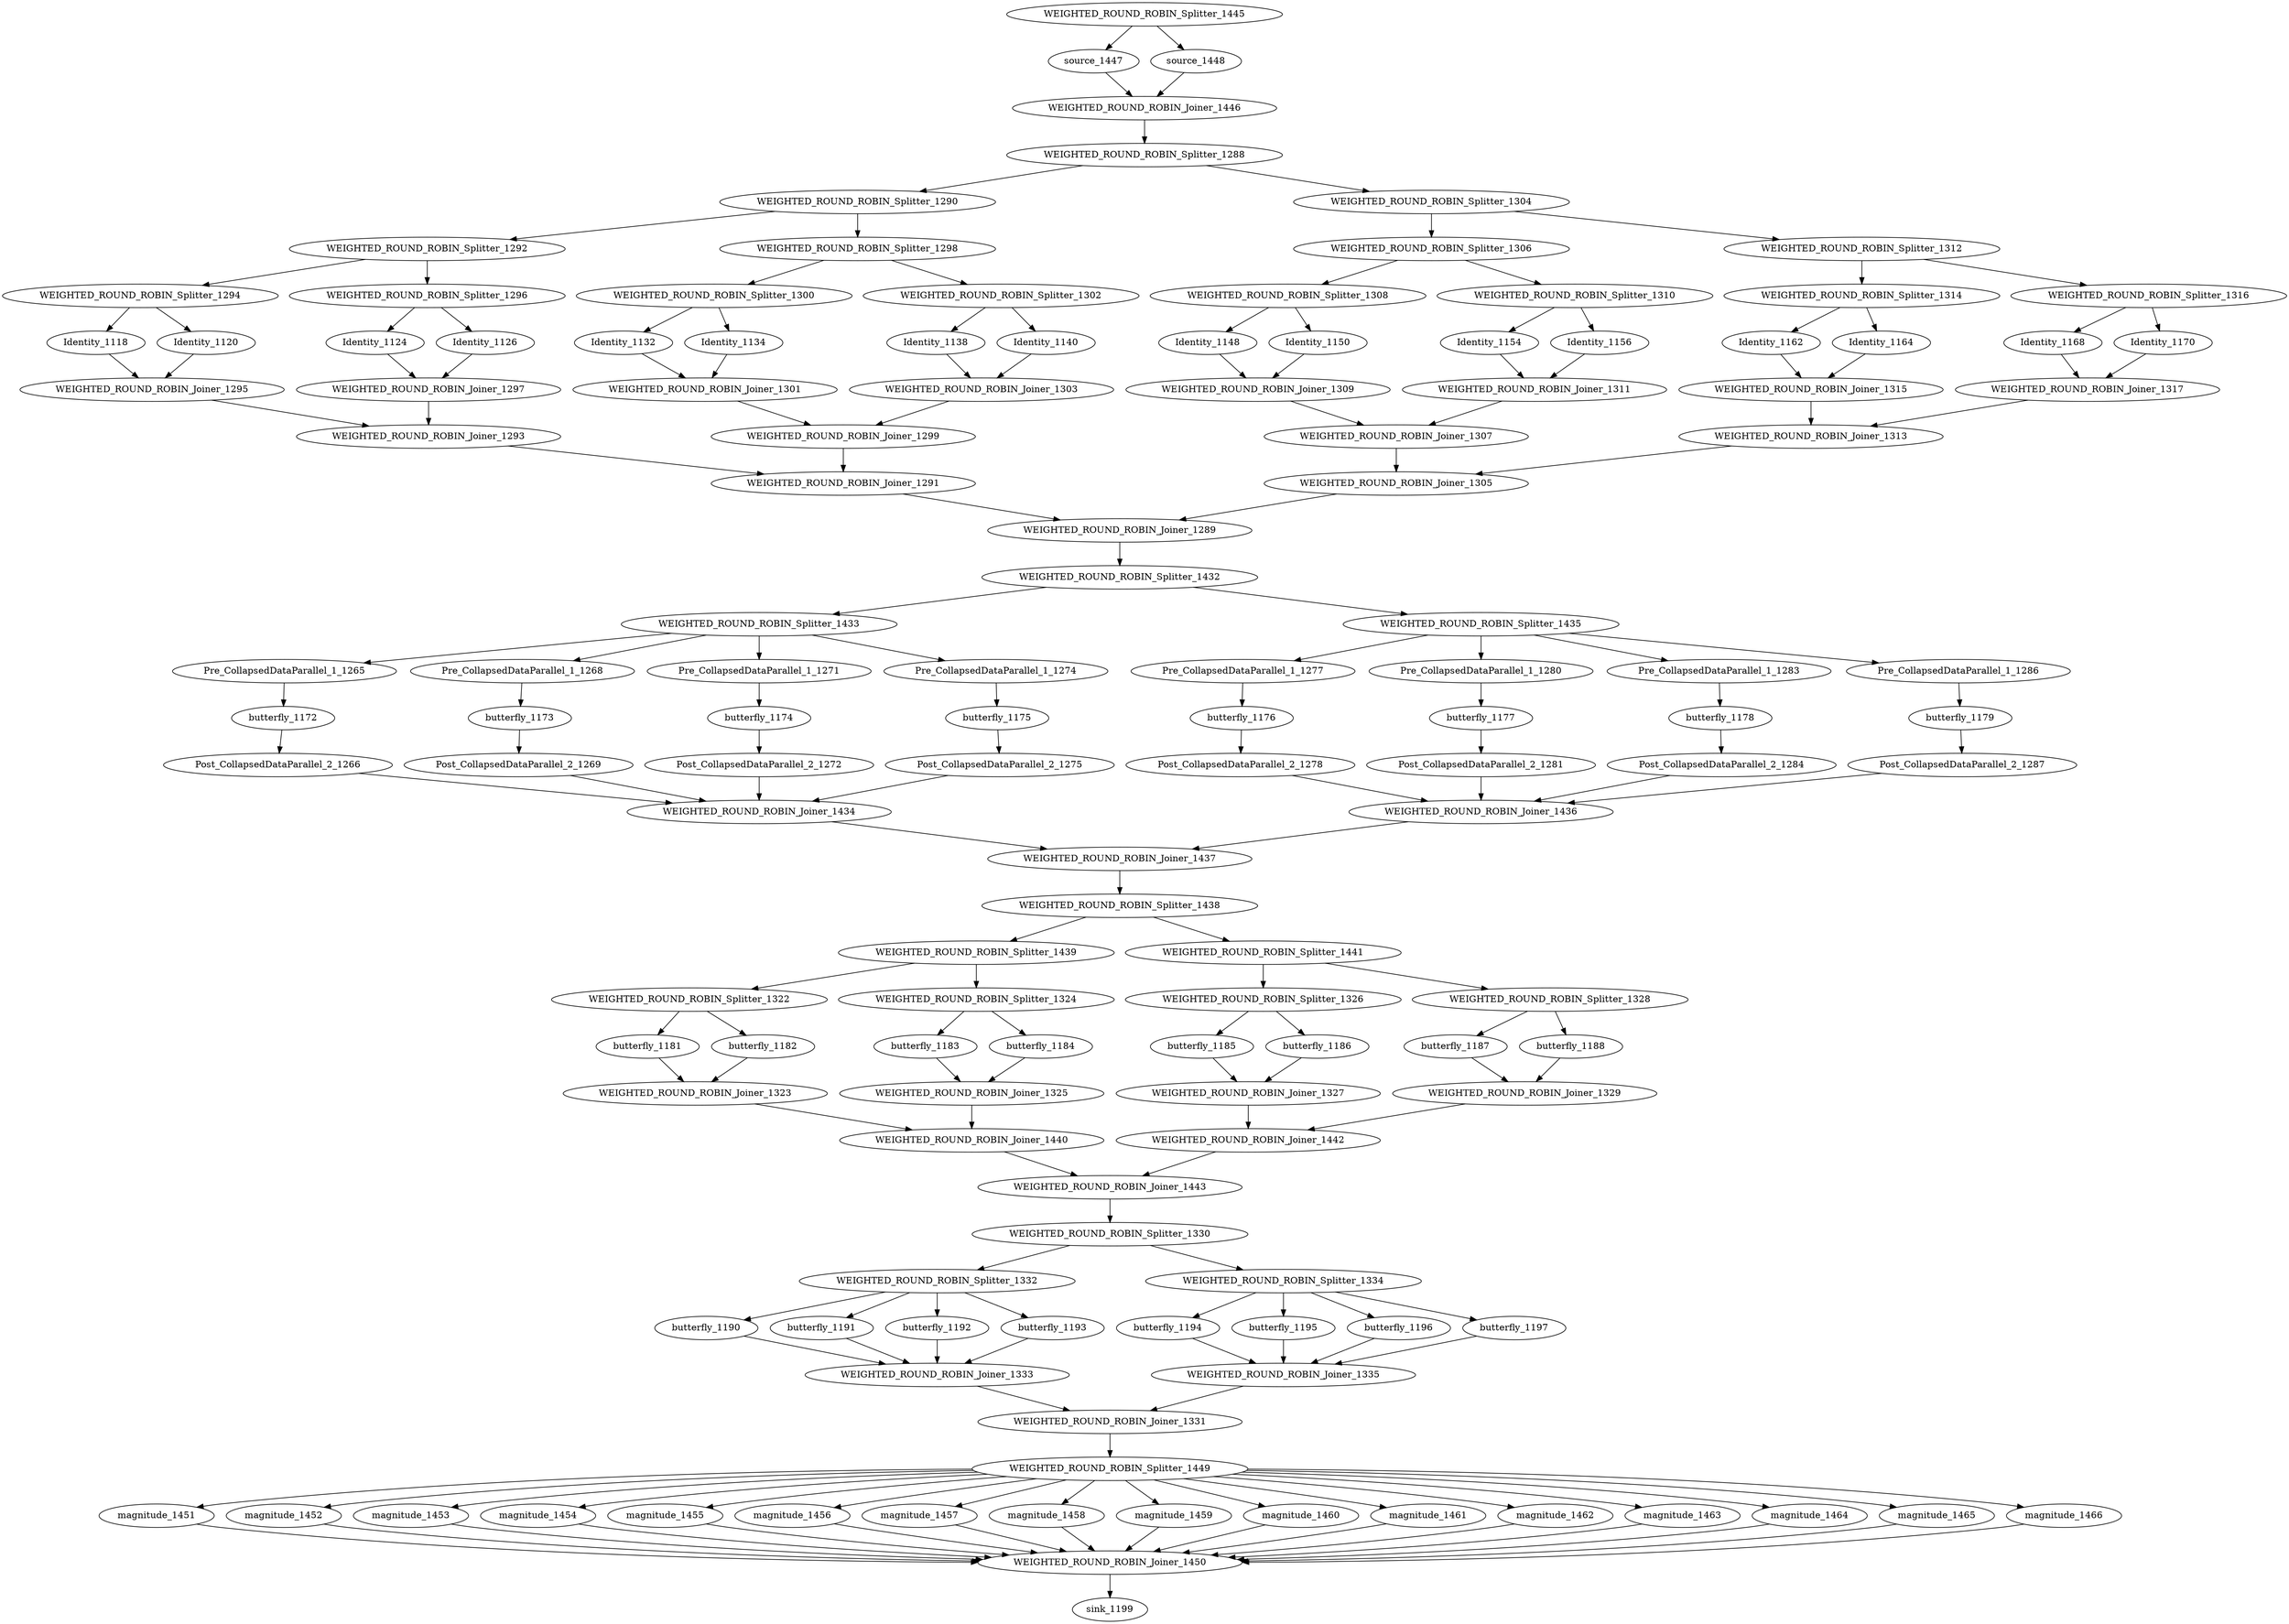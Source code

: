 digraph FFT5_1485 {
node0 [label="WEIGHTED_ROUND_ROBIN_Splitter_1445", push="0", pop="0", peek="0", pushType="void", popType="void", peekType="void", codeSize="30 b", stackSize="32 b", work="0"];
node1 [label="source_1447", push="8", pop="0", peek="0", pushType="complex", popType="void", peekType="void", codeSize="84 b", stackSize="512 b", work="42"];
node0 -> node1;
node2 [label="source_1448", push="8", pop="0", peek="0", pushType="complex", popType="void", peekType="void", codeSize="84 b", stackSize="512 b", work="42"];
node0 -> node2;
node3 [label="WEIGHTED_ROUND_ROBIN_Joiner_1446", push="16", pop="16", peek="0", pushType="complex", popType="complex", peekType="void", codeSize="42 b", stackSize="96 b", work="0"];
node1 -> node3;
node2 -> node3;
node4 [label="WEIGHTED_ROUND_ROBIN_Splitter_1288", push="16", pop="16", peek="0", pushType="complex", popType="complex", peekType="void", codeSize="30 b", stackSize="32 b", work="0"];
node3 -> node4;
node5 [label="WEIGHTED_ROUND_ROBIN_Splitter_1290", push="8", pop="8", peek="0", pushType="complex", popType="complex", peekType="void", codeSize="30 b", stackSize="32 b", work="0"];
node4 -> node5;
node6 [label="WEIGHTED_ROUND_ROBIN_Splitter_1292", push="4", pop="4", peek="0", pushType="complex", popType="complex", peekType="void", codeSize="30 b", stackSize="32 b", work="0"];
node5 -> node6;
node7 [label="WEIGHTED_ROUND_ROBIN_Splitter_1294", push="2", pop="2", peek="0", pushType="complex", popType="complex", peekType="void", codeSize="30 b", stackSize="32 b", work="0"];
node6 -> node7;
node8 [label="Identity_1118", push="1", pop="1", peek="1", pushType="complex", popType="complex", peekType="complex", codeSize="12 b", stackSize="512 b", work="6"];
node7 -> node8;
node9 [label="Identity_1120", push="1", pop="1", peek="1", pushType="complex", popType="complex", peekType="complex", codeSize="12 b", stackSize="512 b", work="6"];
node7 -> node9;
node10 [label="WEIGHTED_ROUND_ROBIN_Joiner_1295", push="2", pop="2", peek="0", pushType="complex", popType="complex", peekType="void", codeSize="30 b", stackSize="32 b", work="0"];
node8 -> node10;
node9 -> node10;
node11 [label="WEIGHTED_ROUND_ROBIN_Splitter_1296", push="2", pop="2", peek="0", pushType="complex", popType="complex", peekType="void", codeSize="30 b", stackSize="32 b", work="0"];
node6 -> node11;
node12 [label="Identity_1124", push="1", pop="1", peek="1", pushType="complex", popType="complex", peekType="complex", codeSize="12 b", stackSize="512 b", work="6"];
node11 -> node12;
node13 [label="Identity_1126", push="1", pop="1", peek="1", pushType="complex", popType="complex", peekType="complex", codeSize="12 b", stackSize="512 b", work="6"];
node11 -> node13;
node14 [label="WEIGHTED_ROUND_ROBIN_Joiner_1297", push="2", pop="2", peek="0", pushType="complex", popType="complex", peekType="void", codeSize="30 b", stackSize="32 b", work="0"];
node12 -> node14;
node13 -> node14;
node15 [label="WEIGHTED_ROUND_ROBIN_Joiner_1293", push="4", pop="4", peek="0", pushType="complex", popType="complex", peekType="void", codeSize="42 b", stackSize="96 b", work="0"];
node10 -> node15;
node14 -> node15;
node16 [label="WEIGHTED_ROUND_ROBIN_Splitter_1298", push="4", pop="4", peek="0", pushType="complex", popType="complex", peekType="void", codeSize="30 b", stackSize="32 b", work="0"];
node5 -> node16;
node17 [label="WEIGHTED_ROUND_ROBIN_Splitter_1300", push="2", pop="2", peek="0", pushType="complex", popType="complex", peekType="void", codeSize="30 b", stackSize="32 b", work="0"];
node16 -> node17;
node18 [label="Identity_1132", push="1", pop="1", peek="1", pushType="complex", popType="complex", peekType="complex", codeSize="12 b", stackSize="512 b", work="6"];
node17 -> node18;
node19 [label="Identity_1134", push="1", pop="1", peek="1", pushType="complex", popType="complex", peekType="complex", codeSize="12 b", stackSize="512 b", work="6"];
node17 -> node19;
node20 [label="WEIGHTED_ROUND_ROBIN_Joiner_1301", push="2", pop="2", peek="0", pushType="complex", popType="complex", peekType="void", codeSize="30 b", stackSize="32 b", work="0"];
node18 -> node20;
node19 -> node20;
node21 [label="WEIGHTED_ROUND_ROBIN_Splitter_1302", push="2", pop="2", peek="0", pushType="complex", popType="complex", peekType="void", codeSize="30 b", stackSize="32 b", work="0"];
node16 -> node21;
node22 [label="Identity_1138", push="1", pop="1", peek="1", pushType="complex", popType="complex", peekType="complex", codeSize="12 b", stackSize="512 b", work="6"];
node21 -> node22;
node23 [label="Identity_1140", push="1", pop="1", peek="1", pushType="complex", popType="complex", peekType="complex", codeSize="12 b", stackSize="512 b", work="6"];
node21 -> node23;
node24 [label="WEIGHTED_ROUND_ROBIN_Joiner_1303", push="2", pop="2", peek="0", pushType="complex", popType="complex", peekType="void", codeSize="30 b", stackSize="32 b", work="0"];
node22 -> node24;
node23 -> node24;
node25 [label="WEIGHTED_ROUND_ROBIN_Joiner_1299", push="4", pop="4", peek="0", pushType="complex", popType="complex", peekType="void", codeSize="42 b", stackSize="96 b", work="0"];
node20 -> node25;
node24 -> node25;
node26 [label="WEIGHTED_ROUND_ROBIN_Joiner_1291", push="8", pop="8", peek="0", pushType="complex", popType="complex", peekType="void", codeSize="42 b", stackSize="96 b", work="0"];
node15 -> node26;
node25 -> node26;
node27 [label="WEIGHTED_ROUND_ROBIN_Splitter_1304", push="8", pop="8", peek="0", pushType="complex", popType="complex", peekType="void", codeSize="30 b", stackSize="32 b", work="0"];
node4 -> node27;
node28 [label="WEIGHTED_ROUND_ROBIN_Splitter_1306", push="4", pop="4", peek="0", pushType="complex", popType="complex", peekType="void", codeSize="30 b", stackSize="32 b", work="0"];
node27 -> node28;
node29 [label="WEIGHTED_ROUND_ROBIN_Splitter_1308", push="2", pop="2", peek="0", pushType="complex", popType="complex", peekType="void", codeSize="30 b", stackSize="32 b", work="0"];
node28 -> node29;
node30 [label="Identity_1148", push="1", pop="1", peek="1", pushType="complex", popType="complex", peekType="complex", codeSize="12 b", stackSize="512 b", work="6"];
node29 -> node30;
node31 [label="Identity_1150", push="1", pop="1", peek="1", pushType="complex", popType="complex", peekType="complex", codeSize="12 b", stackSize="512 b", work="6"];
node29 -> node31;
node32 [label="WEIGHTED_ROUND_ROBIN_Joiner_1309", push="2", pop="2", peek="0", pushType="complex", popType="complex", peekType="void", codeSize="30 b", stackSize="32 b", work="0"];
node30 -> node32;
node31 -> node32;
node33 [label="WEIGHTED_ROUND_ROBIN_Splitter_1310", push="2", pop="2", peek="0", pushType="complex", popType="complex", peekType="void", codeSize="30 b", stackSize="32 b", work="0"];
node28 -> node33;
node34 [label="Identity_1154", push="1", pop="1", peek="1", pushType="complex", popType="complex", peekType="complex", codeSize="12 b", stackSize="512 b", work="6"];
node33 -> node34;
node35 [label="Identity_1156", push="1", pop="1", peek="1", pushType="complex", popType="complex", peekType="complex", codeSize="12 b", stackSize="512 b", work="6"];
node33 -> node35;
node36 [label="WEIGHTED_ROUND_ROBIN_Joiner_1311", push="2", pop="2", peek="0", pushType="complex", popType="complex", peekType="void", codeSize="30 b", stackSize="32 b", work="0"];
node34 -> node36;
node35 -> node36;
node37 [label="WEIGHTED_ROUND_ROBIN_Joiner_1307", push="4", pop="4", peek="0", pushType="complex", popType="complex", peekType="void", codeSize="42 b", stackSize="96 b", work="0"];
node32 -> node37;
node36 -> node37;
node38 [label="WEIGHTED_ROUND_ROBIN_Splitter_1312", push="4", pop="4", peek="0", pushType="complex", popType="complex", peekType="void", codeSize="30 b", stackSize="32 b", work="0"];
node27 -> node38;
node39 [label="WEIGHTED_ROUND_ROBIN_Splitter_1314", push="2", pop="2", peek="0", pushType="complex", popType="complex", peekType="void", codeSize="30 b", stackSize="32 b", work="0"];
node38 -> node39;
node40 [label="Identity_1162", push="1", pop="1", peek="1", pushType="complex", popType="complex", peekType="complex", codeSize="12 b", stackSize="512 b", work="6"];
node39 -> node40;
node41 [label="Identity_1164", push="1", pop="1", peek="1", pushType="complex", popType="complex", peekType="complex", codeSize="12 b", stackSize="512 b", work="6"];
node39 -> node41;
node42 [label="WEIGHTED_ROUND_ROBIN_Joiner_1315", push="2", pop="2", peek="0", pushType="complex", popType="complex", peekType="void", codeSize="30 b", stackSize="32 b", work="0"];
node40 -> node42;
node41 -> node42;
node43 [label="WEIGHTED_ROUND_ROBIN_Splitter_1316", push="2", pop="2", peek="0", pushType="complex", popType="complex", peekType="void", codeSize="30 b", stackSize="32 b", work="0"];
node38 -> node43;
node44 [label="Identity_1168", push="1", pop="1", peek="1", pushType="complex", popType="complex", peekType="complex", codeSize="12 b", stackSize="512 b", work="6"];
node43 -> node44;
node45 [label="Identity_1170", push="1", pop="1", peek="1", pushType="complex", popType="complex", peekType="complex", codeSize="12 b", stackSize="512 b", work="6"];
node43 -> node45;
node46 [label="WEIGHTED_ROUND_ROBIN_Joiner_1317", push="2", pop="2", peek="0", pushType="complex", popType="complex", peekType="void", codeSize="30 b", stackSize="32 b", work="0"];
node44 -> node46;
node45 -> node46;
node47 [label="WEIGHTED_ROUND_ROBIN_Joiner_1313", push="4", pop="4", peek="0", pushType="complex", popType="complex", peekType="void", codeSize="42 b", stackSize="96 b", work="0"];
node42 -> node47;
node46 -> node47;
node48 [label="WEIGHTED_ROUND_ROBIN_Joiner_1305", push="8", pop="8", peek="0", pushType="complex", popType="complex", peekType="void", codeSize="42 b", stackSize="96 b", work="0"];
node37 -> node48;
node47 -> node48;
node49 [label="WEIGHTED_ROUND_ROBIN_Joiner_1289", push="16", pop="16", peek="0", pushType="complex", popType="complex", peekType="void", codeSize="42 b", stackSize="96 b", work="0"];
node26 -> node49;
node48 -> node49;
node50 [label="WEIGHTED_ROUND_ROBIN_Splitter_1432", push="16", pop="16", peek="0", pushType="complex", popType="complex", peekType="void", codeSize="42 b", stackSize="96 b", work="0"];
node49 -> node50;
node51 [label="WEIGHTED_ROUND_ROBIN_Splitter_1433", push="8", pop="8", peek="0", pushType="complex", popType="complex", peekType="void", codeSize="78 b", stackSize="160 b", work="0"];
node50 -> node51;
node52 [label="Pre_CollapsedDataParallel_1_1265", push="2", pop="2", peek="2", pushType="complex", popType="complex", peekType="complex", codeSize="40 b", stackSize="64 b", work="23"];
node51 -> node52;
node53 [label="butterfly_1172", push="2", pop="2", peek="2", pushType="complex", popType="complex", peekType="complex", codeSize="216 b", stackSize="3072 b", work="100"];
node52 -> node53;
node54 [label="Post_CollapsedDataParallel_2_1266", push="2", pop="2", peek="2", pushType="complex", popType="complex", peekType="complex", codeSize="36 b", stackSize="32 b", work="21"];
node53 -> node54;
node55 [label="Pre_CollapsedDataParallel_1_1268", push="2", pop="2", peek="2", pushType="complex", popType="complex", peekType="complex", codeSize="40 b", stackSize="64 b", work="23"];
node51 -> node55;
node56 [label="butterfly_1173", push="2", pop="2", peek="2", pushType="complex", popType="complex", peekType="complex", codeSize="216 b", stackSize="3072 b", work="100"];
node55 -> node56;
node57 [label="Post_CollapsedDataParallel_2_1269", push="2", pop="2", peek="2", pushType="complex", popType="complex", peekType="complex", codeSize="36 b", stackSize="32 b", work="21"];
node56 -> node57;
node58 [label="Pre_CollapsedDataParallel_1_1271", push="2", pop="2", peek="2", pushType="complex", popType="complex", peekType="complex", codeSize="40 b", stackSize="64 b", work="23"];
node51 -> node58;
node59 [label="butterfly_1174", push="2", pop="2", peek="2", pushType="complex", popType="complex", peekType="complex", codeSize="216 b", stackSize="3072 b", work="100"];
node58 -> node59;
node60 [label="Post_CollapsedDataParallel_2_1272", push="2", pop="2", peek="2", pushType="complex", popType="complex", peekType="complex", codeSize="36 b", stackSize="32 b", work="21"];
node59 -> node60;
node61 [label="Pre_CollapsedDataParallel_1_1274", push="2", pop="2", peek="2", pushType="complex", popType="complex", peekType="complex", codeSize="40 b", stackSize="64 b", work="23"];
node51 -> node61;
node62 [label="butterfly_1175", push="2", pop="2", peek="2", pushType="complex", popType="complex", peekType="complex", codeSize="216 b", stackSize="3072 b", work="100"];
node61 -> node62;
node63 [label="Post_CollapsedDataParallel_2_1275", push="2", pop="2", peek="2", pushType="complex", popType="complex", peekType="complex", codeSize="36 b", stackSize="32 b", work="21"];
node62 -> node63;
node64 [label="WEIGHTED_ROUND_ROBIN_Joiner_1434", push="8", pop="8", peek="0", pushType="complex", popType="complex", peekType="void", codeSize="78 b", stackSize="160 b", work="0"];
node54 -> node64;
node57 -> node64;
node60 -> node64;
node63 -> node64;
node65 [label="WEIGHTED_ROUND_ROBIN_Splitter_1435", push="8", pop="8", peek="0", pushType="complex", popType="complex", peekType="void", codeSize="78 b", stackSize="160 b", work="0"];
node50 -> node65;
node66 [label="Pre_CollapsedDataParallel_1_1277", push="2", pop="2", peek="2", pushType="complex", popType="complex", peekType="complex", codeSize="40 b", stackSize="64 b", work="23"];
node65 -> node66;
node67 [label="butterfly_1176", push="2", pop="2", peek="2", pushType="complex", popType="complex", peekType="complex", codeSize="216 b", stackSize="3072 b", work="100"];
node66 -> node67;
node68 [label="Post_CollapsedDataParallel_2_1278", push="2", pop="2", peek="2", pushType="complex", popType="complex", peekType="complex", codeSize="36 b", stackSize="32 b", work="21"];
node67 -> node68;
node69 [label="Pre_CollapsedDataParallel_1_1280", push="2", pop="2", peek="2", pushType="complex", popType="complex", peekType="complex", codeSize="40 b", stackSize="64 b", work="23"];
node65 -> node69;
node70 [label="butterfly_1177", push="2", pop="2", peek="2", pushType="complex", popType="complex", peekType="complex", codeSize="216 b", stackSize="3072 b", work="100"];
node69 -> node70;
node71 [label="Post_CollapsedDataParallel_2_1281", push="2", pop="2", peek="2", pushType="complex", popType="complex", peekType="complex", codeSize="36 b", stackSize="32 b", work="21"];
node70 -> node71;
node72 [label="Pre_CollapsedDataParallel_1_1283", push="2", pop="2", peek="2", pushType="complex", popType="complex", peekType="complex", codeSize="40 b", stackSize="64 b", work="23"];
node65 -> node72;
node73 [label="butterfly_1178", push="2", pop="2", peek="2", pushType="complex", popType="complex", peekType="complex", codeSize="216 b", stackSize="3072 b", work="100"];
node72 -> node73;
node74 [label="Post_CollapsedDataParallel_2_1284", push="2", pop="2", peek="2", pushType="complex", popType="complex", peekType="complex", codeSize="36 b", stackSize="32 b", work="21"];
node73 -> node74;
node75 [label="Pre_CollapsedDataParallel_1_1286", push="2", pop="2", peek="2", pushType="complex", popType="complex", peekType="complex", codeSize="40 b", stackSize="64 b", work="23"];
node65 -> node75;
node76 [label="butterfly_1179", push="2", pop="2", peek="2", pushType="complex", popType="complex", peekType="complex", codeSize="216 b", stackSize="3072 b", work="100"];
node75 -> node76;
node77 [label="Post_CollapsedDataParallel_2_1287", push="2", pop="2", peek="2", pushType="complex", popType="complex", peekType="complex", codeSize="36 b", stackSize="32 b", work="21"];
node76 -> node77;
node78 [label="WEIGHTED_ROUND_ROBIN_Joiner_1436", push="8", pop="8", peek="0", pushType="complex", popType="complex", peekType="void", codeSize="78 b", stackSize="160 b", work="0"];
node68 -> node78;
node71 -> node78;
node74 -> node78;
node77 -> node78;
node79 [label="WEIGHTED_ROUND_ROBIN_Joiner_1437", push="16", pop="16", peek="0", pushType="complex", popType="complex", peekType="void", codeSize="42 b", stackSize="96 b", work="0"];
node64 -> node79;
node78 -> node79;
node80 [label="WEIGHTED_ROUND_ROBIN_Splitter_1438", push="16", pop="16", peek="0", pushType="complex", popType="complex", peekType="void", codeSize="42 b", stackSize="96 b", work="0"];
node79 -> node80;
node81 [label="WEIGHTED_ROUND_ROBIN_Splitter_1439", push="8", pop="8", peek="0", pushType="complex", popType="complex", peekType="void", codeSize="42 b", stackSize="96 b", work="0"];
node80 -> node81;
node82 [label="WEIGHTED_ROUND_ROBIN_Splitter_1322", push="4", pop="4", peek="0", pushType="complex", popType="complex", peekType="void", codeSize="30 b", stackSize="32 b", work="0"];
node81 -> node82;
node83 [label="butterfly_1181", push="2", pop="2", peek="2", pushType="complex", popType="complex", peekType="complex", codeSize="216 b", stackSize="3072 b", work="100"];
node82 -> node83;
node84 [label="butterfly_1182", push="2", pop="2", peek="2", pushType="complex", popType="complex", peekType="complex", codeSize="216 b", stackSize="3072 b", work="100"];
node82 -> node84;
node85 [label="WEIGHTED_ROUND_ROBIN_Joiner_1323", push="4", pop="4", peek="0", pushType="complex", popType="complex", peekType="void", codeSize="30 b", stackSize="32 b", work="0"];
node83 -> node85;
node84 -> node85;
node86 [label="WEIGHTED_ROUND_ROBIN_Splitter_1324", push="4", pop="4", peek="0", pushType="complex", popType="complex", peekType="void", codeSize="30 b", stackSize="32 b", work="0"];
node81 -> node86;
node87 [label="butterfly_1183", push="2", pop="2", peek="2", pushType="complex", popType="complex", peekType="complex", codeSize="216 b", stackSize="3072 b", work="100"];
node86 -> node87;
node88 [label="butterfly_1184", push="2", pop="2", peek="2", pushType="complex", popType="complex", peekType="complex", codeSize="216 b", stackSize="3072 b", work="100"];
node86 -> node88;
node89 [label="WEIGHTED_ROUND_ROBIN_Joiner_1325", push="4", pop="4", peek="0", pushType="complex", popType="complex", peekType="void", codeSize="30 b", stackSize="32 b", work="0"];
node87 -> node89;
node88 -> node89;
node90 [label="WEIGHTED_ROUND_ROBIN_Joiner_1440", push="8", pop="8", peek="0", pushType="complex", popType="complex", peekType="void", codeSize="42 b", stackSize="96 b", work="0"];
node85 -> node90;
node89 -> node90;
node91 [label="WEIGHTED_ROUND_ROBIN_Splitter_1441", push="8", pop="8", peek="0", pushType="complex", popType="complex", peekType="void", codeSize="42 b", stackSize="96 b", work="0"];
node80 -> node91;
node92 [label="WEIGHTED_ROUND_ROBIN_Splitter_1326", push="4", pop="4", peek="0", pushType="complex", popType="complex", peekType="void", codeSize="30 b", stackSize="32 b", work="0"];
node91 -> node92;
node93 [label="butterfly_1185", push="2", pop="2", peek="2", pushType="complex", popType="complex", peekType="complex", codeSize="216 b", stackSize="3072 b", work="100"];
node92 -> node93;
node94 [label="butterfly_1186", push="2", pop="2", peek="2", pushType="complex", popType="complex", peekType="complex", codeSize="216 b", stackSize="3072 b", work="100"];
node92 -> node94;
node95 [label="WEIGHTED_ROUND_ROBIN_Joiner_1327", push="4", pop="4", peek="0", pushType="complex", popType="complex", peekType="void", codeSize="30 b", stackSize="32 b", work="0"];
node93 -> node95;
node94 -> node95;
node96 [label="WEIGHTED_ROUND_ROBIN_Splitter_1328", push="4", pop="4", peek="0", pushType="complex", popType="complex", peekType="void", codeSize="30 b", stackSize="32 b", work="0"];
node91 -> node96;
node97 [label="butterfly_1187", push="2", pop="2", peek="2", pushType="complex", popType="complex", peekType="complex", codeSize="216 b", stackSize="3072 b", work="100"];
node96 -> node97;
node98 [label="butterfly_1188", push="2", pop="2", peek="2", pushType="complex", popType="complex", peekType="complex", codeSize="216 b", stackSize="3072 b", work="100"];
node96 -> node98;
node99 [label="WEIGHTED_ROUND_ROBIN_Joiner_1329", push="4", pop="4", peek="0", pushType="complex", popType="complex", peekType="void", codeSize="30 b", stackSize="32 b", work="0"];
node97 -> node99;
node98 -> node99;
node100 [label="WEIGHTED_ROUND_ROBIN_Joiner_1442", push="8", pop="8", peek="0", pushType="complex", popType="complex", peekType="void", codeSize="42 b", stackSize="96 b", work="0"];
node95 -> node100;
node99 -> node100;
node101 [label="WEIGHTED_ROUND_ROBIN_Joiner_1443", push="16", pop="16", peek="0", pushType="complex", popType="complex", peekType="void", codeSize="42 b", stackSize="96 b", work="0"];
node90 -> node101;
node100 -> node101;
node102 [label="WEIGHTED_ROUND_ROBIN_Splitter_1330", push="16", pop="16", peek="0", pushType="complex", popType="complex", peekType="void", codeSize="42 b", stackSize="96 b", work="0"];
node101 -> node102;
node103 [label="WEIGHTED_ROUND_ROBIN_Splitter_1332", push="8", pop="8", peek="0", pushType="complex", popType="complex", peekType="void", codeSize="54 b", stackSize="32 b", work="0"];
node102 -> node103;
node104 [label="butterfly_1190", push="2", pop="2", peek="2", pushType="complex", popType="complex", peekType="complex", codeSize="216 b", stackSize="3072 b", work="100"];
node103 -> node104;
node105 [label="butterfly_1191", push="2", pop="2", peek="2", pushType="complex", popType="complex", peekType="complex", codeSize="216 b", stackSize="3072 b", work="100"];
node103 -> node105;
node106 [label="butterfly_1192", push="2", pop="2", peek="2", pushType="complex", popType="complex", peekType="complex", codeSize="216 b", stackSize="3072 b", work="100"];
node103 -> node106;
node107 [label="butterfly_1193", push="2", pop="2", peek="2", pushType="complex", popType="complex", peekType="complex", codeSize="216 b", stackSize="3072 b", work="100"];
node103 -> node107;
node108 [label="WEIGHTED_ROUND_ROBIN_Joiner_1333", push="8", pop="8", peek="0", pushType="complex", popType="complex", peekType="void", codeSize="54 b", stackSize="32 b", work="0"];
node104 -> node108;
node105 -> node108;
node106 -> node108;
node107 -> node108;
node109 [label="WEIGHTED_ROUND_ROBIN_Splitter_1334", push="8", pop="8", peek="0", pushType="complex", popType="complex", peekType="void", codeSize="54 b", stackSize="32 b", work="0"];
node102 -> node109;
node110 [label="butterfly_1194", push="2", pop="2", peek="2", pushType="complex", popType="complex", peekType="complex", codeSize="216 b", stackSize="3072 b", work="100"];
node109 -> node110;
node111 [label="butterfly_1195", push="2", pop="2", peek="2", pushType="complex", popType="complex", peekType="complex", codeSize="216 b", stackSize="3072 b", work="100"];
node109 -> node111;
node112 [label="butterfly_1196", push="2", pop="2", peek="2", pushType="complex", popType="complex", peekType="complex", codeSize="216 b", stackSize="3072 b", work="100"];
node109 -> node112;
node113 [label="butterfly_1197", push="2", pop="2", peek="2", pushType="complex", popType="complex", peekType="complex", codeSize="216 b", stackSize="3072 b", work="100"];
node109 -> node113;
node114 [label="WEIGHTED_ROUND_ROBIN_Joiner_1335", push="8", pop="8", peek="0", pushType="complex", popType="complex", peekType="void", codeSize="54 b", stackSize="32 b", work="0"];
node110 -> node114;
node111 -> node114;
node112 -> node114;
node113 -> node114;
node115 [label="WEIGHTED_ROUND_ROBIN_Joiner_1331", push="16", pop="16", peek="0", pushType="complex", popType="complex", peekType="void", codeSize="42 b", stackSize="96 b", work="0"];
node108 -> node115;
node114 -> node115;
node116 [label="WEIGHTED_ROUND_ROBIN_Splitter_1449", push="16", pop="16", peek="0", pushType="complex", popType="complex", peekType="void", codeSize="198 b", stackSize="32 b", work="0"];
node115 -> node116;
node117 [label="magnitude_1451", push="1", pop="1", peek="1", pushType="float", popType="complex", peekType="complex", codeSize="63 b", stackSize="512 b", work="327"];
node116 -> node117;
node118 [label="magnitude_1452", push="1", pop="1", peek="1", pushType="float", popType="complex", peekType="complex", codeSize="63 b", stackSize="512 b", work="327"];
node116 -> node118;
node119 [label="magnitude_1453", push="1", pop="1", peek="1", pushType="float", popType="complex", peekType="complex", codeSize="63 b", stackSize="512 b", work="327"];
node116 -> node119;
node120 [label="magnitude_1454", push="1", pop="1", peek="1", pushType="float", popType="complex", peekType="complex", codeSize="63 b", stackSize="512 b", work="327"];
node116 -> node120;
node121 [label="magnitude_1455", push="1", pop="1", peek="1", pushType="float", popType="complex", peekType="complex", codeSize="63 b", stackSize="512 b", work="327"];
node116 -> node121;
node122 [label="magnitude_1456", push="1", pop="1", peek="1", pushType="float", popType="complex", peekType="complex", codeSize="63 b", stackSize="512 b", work="327"];
node116 -> node122;
node123 [label="magnitude_1457", push="1", pop="1", peek="1", pushType="float", popType="complex", peekType="complex", codeSize="63 b", stackSize="512 b", work="327"];
node116 -> node123;
node124 [label="magnitude_1458", push="1", pop="1", peek="1", pushType="float", popType="complex", peekType="complex", codeSize="63 b", stackSize="512 b", work="327"];
node116 -> node124;
node125 [label="magnitude_1459", push="1", pop="1", peek="1", pushType="float", popType="complex", peekType="complex", codeSize="63 b", stackSize="512 b", work="327"];
node116 -> node125;
node126 [label="magnitude_1460", push="1", pop="1", peek="1", pushType="float", popType="complex", peekType="complex", codeSize="63 b", stackSize="512 b", work="327"];
node116 -> node126;
node127 [label="magnitude_1461", push="1", pop="1", peek="1", pushType="float", popType="complex", peekType="complex", codeSize="63 b", stackSize="512 b", work="327"];
node116 -> node127;
node128 [label="magnitude_1462", push="1", pop="1", peek="1", pushType="float", popType="complex", peekType="complex", codeSize="63 b", stackSize="512 b", work="327"];
node116 -> node128;
node129 [label="magnitude_1463", push="1", pop="1", peek="1", pushType="float", popType="complex", peekType="complex", codeSize="63 b", stackSize="512 b", work="327"];
node116 -> node129;
node130 [label="magnitude_1464", push="1", pop="1", peek="1", pushType="float", popType="complex", peekType="complex", codeSize="63 b", stackSize="512 b", work="327"];
node116 -> node130;
node131 [label="magnitude_1465", push="1", pop="1", peek="1", pushType="float", popType="complex", peekType="complex", codeSize="63 b", stackSize="512 b", work="327"];
node116 -> node131;
node132 [label="magnitude_1466", push="1", pop="1", peek="1", pushType="float", popType="complex", peekType="complex", codeSize="63 b", stackSize="512 b", work="327"];
node116 -> node132;
node133 [label="WEIGHTED_ROUND_ROBIN_Joiner_1450", push="16", pop="16", peek="0", pushType="float", popType="float", peekType="void", codeSize="198 b", stackSize="32 b", work="0"];
node117 -> node133;
node118 -> node133;
node119 -> node133;
node120 -> node133;
node121 -> node133;
node122 -> node133;
node123 -> node133;
node124 -> node133;
node125 -> node133;
node126 -> node133;
node127 -> node133;
node128 -> node133;
node129 -> node133;
node130 -> node133;
node131 -> node133;
node132 -> node133;
node134 [label="sink_1199", push="0", pop="16", peek="16", pushType="void", popType="float", peekType="float", codeSize="16 b", stackSize="0 b", work="6"];
node133 -> node134;
}
